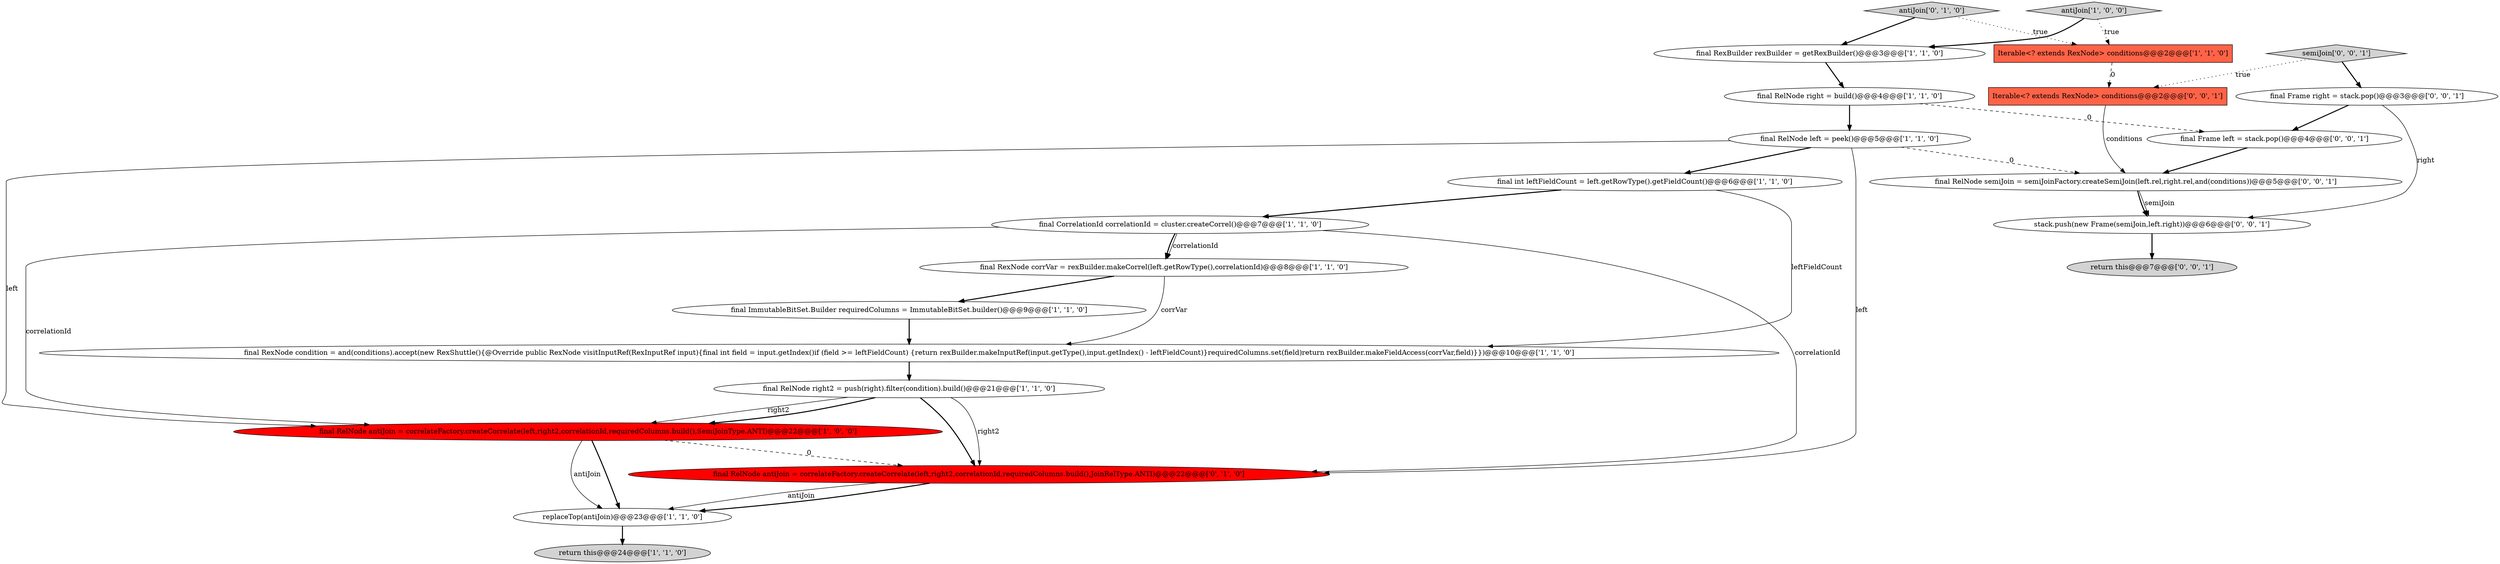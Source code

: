 digraph {
12 [style = filled, label = "return this@@@24@@@['1', '1', '0']", fillcolor = lightgray, shape = ellipse image = "AAA0AAABBB1BBB"];
1 [style = filled, label = "final RexNode condition = and(conditions).accept(new RexShuttle(){@Override public RexNode visitInputRef(RexInputRef input){final int field = input.getIndex()if (field >= leftFieldCount) {return rexBuilder.makeInputRef(input.getType(),input.getIndex() - leftFieldCount)}requiredColumns.set(field)return rexBuilder.makeFieldAccess(corrVar,field)}})@@@10@@@['1', '1', '0']", fillcolor = white, shape = ellipse image = "AAA0AAABBB1BBB"];
14 [style = filled, label = "antiJoin['0', '1', '0']", fillcolor = lightgray, shape = diamond image = "AAA0AAABBB2BBB"];
2 [style = filled, label = "final CorrelationId correlationId = cluster.createCorrel()@@@7@@@['1', '1', '0']", fillcolor = white, shape = ellipse image = "AAA0AAABBB1BBB"];
21 [style = filled, label = "stack.push(new Frame(semiJoin,left.right))@@@6@@@['0', '0', '1']", fillcolor = white, shape = ellipse image = "AAA0AAABBB3BBB"];
3 [style = filled, label = "replaceTop(antiJoin)@@@23@@@['1', '1', '0']", fillcolor = white, shape = ellipse image = "AAA0AAABBB1BBB"];
19 [style = filled, label = "final Frame left = stack.pop()@@@4@@@['0', '0', '1']", fillcolor = white, shape = ellipse image = "AAA0AAABBB3BBB"];
17 [style = filled, label = "return this@@@7@@@['0', '0', '1']", fillcolor = lightgray, shape = ellipse image = "AAA0AAABBB3BBB"];
5 [style = filled, label = "final RexBuilder rexBuilder = getRexBuilder()@@@3@@@['1', '1', '0']", fillcolor = white, shape = ellipse image = "AAA0AAABBB1BBB"];
0 [style = filled, label = "final RexNode corrVar = rexBuilder.makeCorrel(left.getRowType(),correlationId)@@@8@@@['1', '1', '0']", fillcolor = white, shape = ellipse image = "AAA0AAABBB1BBB"];
16 [style = filled, label = "final RelNode semiJoin = semiJoinFactory.createSemiJoin(left.rel,right.rel,and(conditions))@@@5@@@['0', '0', '1']", fillcolor = white, shape = ellipse image = "AAA0AAABBB3BBB"];
9 [style = filled, label = "antiJoin['1', '0', '0']", fillcolor = lightgray, shape = diamond image = "AAA0AAABBB1BBB"];
10 [style = filled, label = "final RelNode antiJoin = correlateFactory.createCorrelate(left,right2,correlationId,requiredColumns.build(),SemiJoinType.ANTI)@@@22@@@['1', '0', '0']", fillcolor = red, shape = ellipse image = "AAA1AAABBB1BBB"];
22 [style = filled, label = "semiJoin['0', '0', '1']", fillcolor = lightgray, shape = diamond image = "AAA0AAABBB3BBB"];
7 [style = filled, label = "final RelNode right2 = push(right).filter(condition).build()@@@21@@@['1', '1', '0']", fillcolor = white, shape = ellipse image = "AAA0AAABBB1BBB"];
4 [style = filled, label = "Iterable<? extends RexNode> conditions@@@2@@@['1', '1', '0']", fillcolor = tomato, shape = box image = "AAA0AAABBB1BBB"];
8 [style = filled, label = "final RelNode left = peek()@@@5@@@['1', '1', '0']", fillcolor = white, shape = ellipse image = "AAA0AAABBB1BBB"];
18 [style = filled, label = "Iterable<? extends RexNode> conditions@@@2@@@['0', '0', '1']", fillcolor = tomato, shape = box image = "AAA0AAABBB3BBB"];
11 [style = filled, label = "final int leftFieldCount = left.getRowType().getFieldCount()@@@6@@@['1', '1', '0']", fillcolor = white, shape = ellipse image = "AAA0AAABBB1BBB"];
6 [style = filled, label = "final RelNode right = build()@@@4@@@['1', '1', '0']", fillcolor = white, shape = ellipse image = "AAA0AAABBB1BBB"];
15 [style = filled, label = "final RelNode antiJoin = correlateFactory.createCorrelate(left,right2,correlationId,requiredColumns.build(),JoinRelType.ANTI)@@@22@@@['0', '1', '0']", fillcolor = red, shape = ellipse image = "AAA1AAABBB2BBB"];
13 [style = filled, label = "final ImmutableBitSet.Builder requiredColumns = ImmutableBitSet.builder()@@@9@@@['1', '1', '0']", fillcolor = white, shape = ellipse image = "AAA0AAABBB1BBB"];
20 [style = filled, label = "final Frame right = stack.pop()@@@3@@@['0', '0', '1']", fillcolor = white, shape = ellipse image = "AAA0AAABBB3BBB"];
10->15 [style = dashed, label="0"];
4->18 [style = dashed, label="0"];
7->10 [style = solid, label="right2"];
8->16 [style = dashed, label="0"];
22->18 [style = dotted, label="true"];
0->13 [style = bold, label=""];
2->0 [style = solid, label="correlationId"];
7->10 [style = bold, label=""];
0->1 [style = solid, label="corrVar"];
10->3 [style = bold, label=""];
3->12 [style = bold, label=""];
15->3 [style = bold, label=""];
1->7 [style = bold, label=""];
8->15 [style = solid, label="left"];
11->2 [style = bold, label=""];
13->1 [style = bold, label=""];
2->15 [style = solid, label="correlationId"];
19->16 [style = bold, label=""];
8->10 [style = solid, label="left"];
2->0 [style = bold, label=""];
2->10 [style = solid, label="correlationId"];
5->6 [style = bold, label=""];
7->15 [style = solid, label="right2"];
22->20 [style = bold, label=""];
10->3 [style = solid, label="antiJoin"];
16->21 [style = bold, label=""];
6->8 [style = bold, label=""];
6->19 [style = dashed, label="0"];
9->5 [style = bold, label=""];
15->3 [style = solid, label="antiJoin"];
9->4 [style = dotted, label="true"];
7->15 [style = bold, label=""];
20->21 [style = solid, label="right"];
18->16 [style = solid, label="conditions"];
16->21 [style = solid, label="semiJoin"];
20->19 [style = bold, label=""];
14->4 [style = dotted, label="true"];
8->11 [style = bold, label=""];
21->17 [style = bold, label=""];
11->1 [style = solid, label="leftFieldCount"];
14->5 [style = bold, label=""];
}
